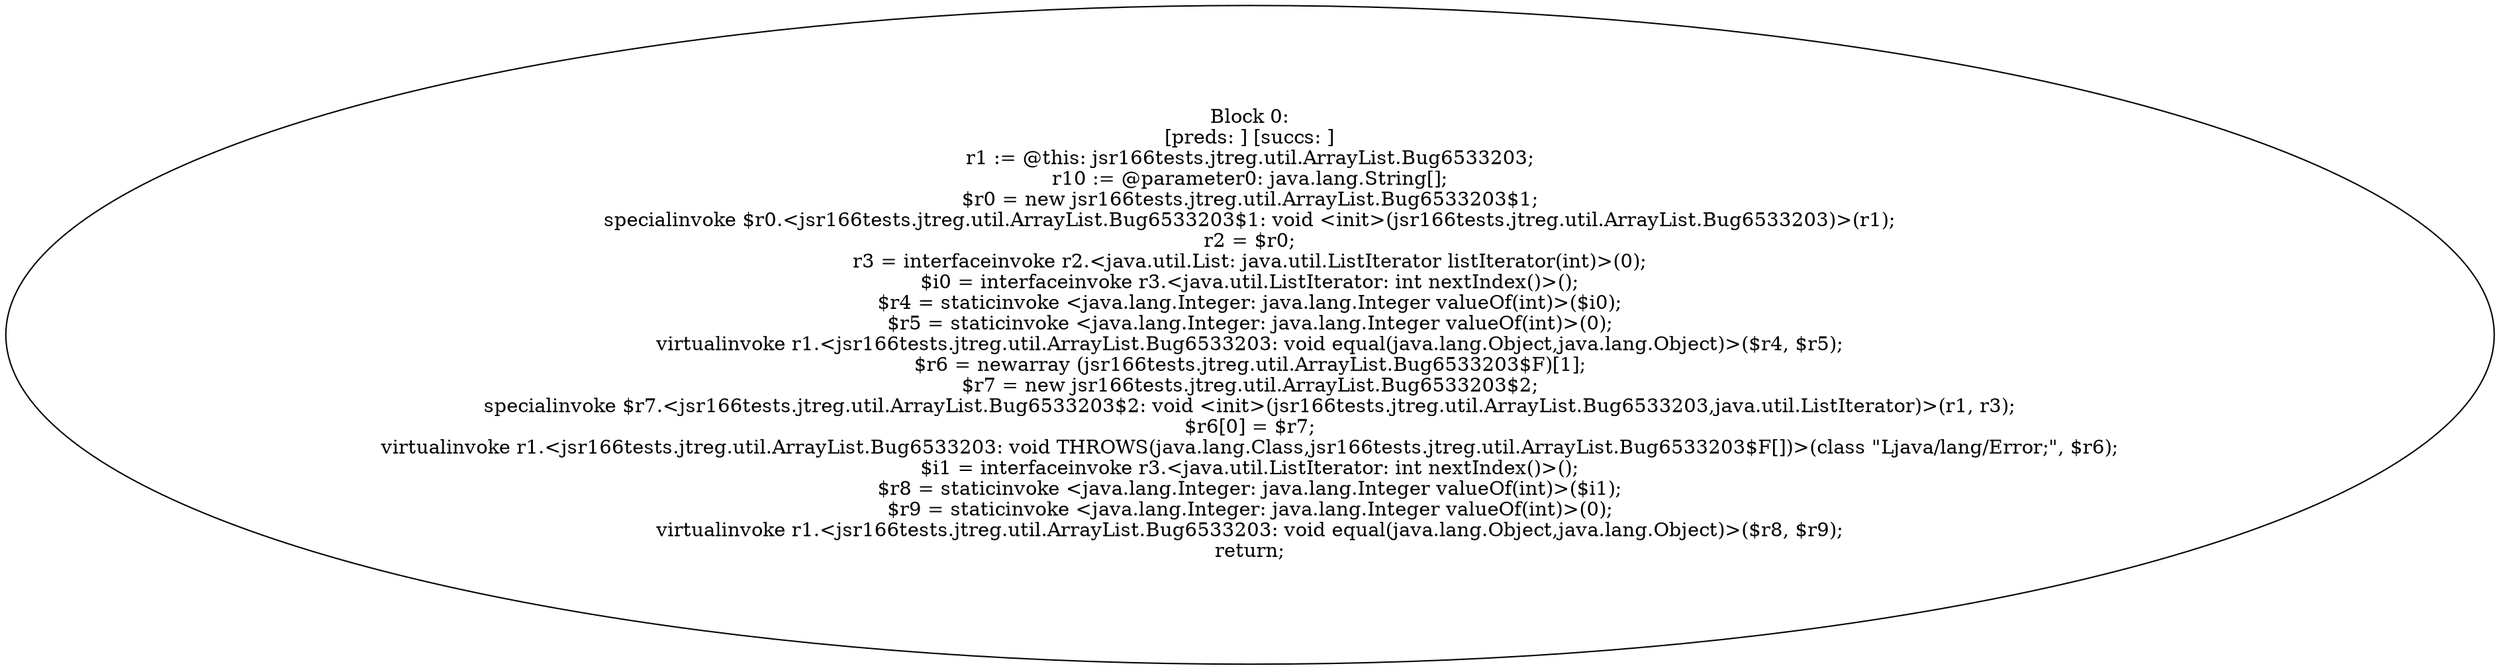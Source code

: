 digraph "unitGraph" {
    "Block 0:
[preds: ] [succs: ]
r1 := @this: jsr166tests.jtreg.util.ArrayList.Bug6533203;
r10 := @parameter0: java.lang.String[];
$r0 = new jsr166tests.jtreg.util.ArrayList.Bug6533203$1;
specialinvoke $r0.<jsr166tests.jtreg.util.ArrayList.Bug6533203$1: void <init>(jsr166tests.jtreg.util.ArrayList.Bug6533203)>(r1);
r2 = $r0;
r3 = interfaceinvoke r2.<java.util.List: java.util.ListIterator listIterator(int)>(0);
$i0 = interfaceinvoke r3.<java.util.ListIterator: int nextIndex()>();
$r4 = staticinvoke <java.lang.Integer: java.lang.Integer valueOf(int)>($i0);
$r5 = staticinvoke <java.lang.Integer: java.lang.Integer valueOf(int)>(0);
virtualinvoke r1.<jsr166tests.jtreg.util.ArrayList.Bug6533203: void equal(java.lang.Object,java.lang.Object)>($r4, $r5);
$r6 = newarray (jsr166tests.jtreg.util.ArrayList.Bug6533203$F)[1];
$r7 = new jsr166tests.jtreg.util.ArrayList.Bug6533203$2;
specialinvoke $r7.<jsr166tests.jtreg.util.ArrayList.Bug6533203$2: void <init>(jsr166tests.jtreg.util.ArrayList.Bug6533203,java.util.ListIterator)>(r1, r3);
$r6[0] = $r7;
virtualinvoke r1.<jsr166tests.jtreg.util.ArrayList.Bug6533203: void THROWS(java.lang.Class,jsr166tests.jtreg.util.ArrayList.Bug6533203$F[])>(class \"Ljava/lang/Error;\", $r6);
$i1 = interfaceinvoke r3.<java.util.ListIterator: int nextIndex()>();
$r8 = staticinvoke <java.lang.Integer: java.lang.Integer valueOf(int)>($i1);
$r9 = staticinvoke <java.lang.Integer: java.lang.Integer valueOf(int)>(0);
virtualinvoke r1.<jsr166tests.jtreg.util.ArrayList.Bug6533203: void equal(java.lang.Object,java.lang.Object)>($r8, $r9);
return;
"
}
